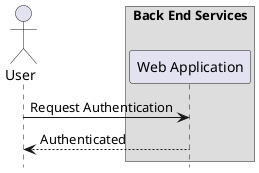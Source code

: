 @startuml
hide footbox

actor User

box "Back End Services"
    participant "Web Application"

User -> "Web Application" : Request Authentication
"Web Application" --> User : Authenticated

@enduml
